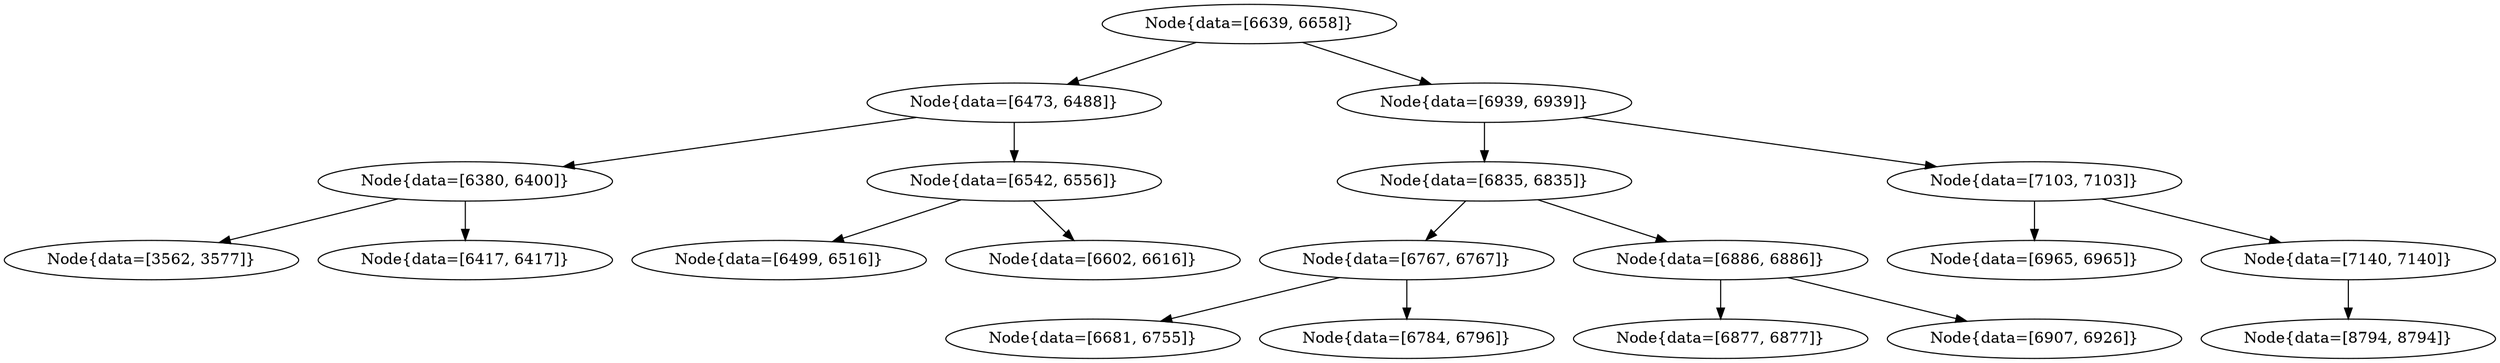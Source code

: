 digraph G{
50881953 [label="Node{data=[6639, 6658]}"]
50881953 -> 903627523
903627523 [label="Node{data=[6473, 6488]}"]
903627523 -> 1460129392
1460129392 [label="Node{data=[6380, 6400]}"]
1460129392 -> 287461508
287461508 [label="Node{data=[3562, 3577]}"]
1460129392 -> 1363610220
1363610220 [label="Node{data=[6417, 6417]}"]
903627523 -> 114593564
114593564 [label="Node{data=[6542, 6556]}"]
114593564 -> 1867097592
1867097592 [label="Node{data=[6499, 6516]}"]
114593564 -> 1819049701
1819049701 [label="Node{data=[6602, 6616]}"]
50881953 -> 93396334
93396334 [label="Node{data=[6939, 6939]}"]
93396334 -> 656400047
656400047 [label="Node{data=[6835, 6835]}"]
656400047 -> 89905617
89905617 [label="Node{data=[6767, 6767]}"]
89905617 -> 172954825
172954825 [label="Node{data=[6681, 6755]}"]
89905617 -> 129503875
129503875 [label="Node{data=[6784, 6796]}"]
656400047 -> 1586191997
1586191997 [label="Node{data=[6886, 6886]}"]
1586191997 -> 96829740
96829740 [label="Node{data=[6877, 6877]}"]
1586191997 -> 2011051009
2011051009 [label="Node{data=[6907, 6926]}"]
93396334 -> 808782963
808782963 [label="Node{data=[7103, 7103]}"]
808782963 -> 885638334
885638334 [label="Node{data=[6965, 6965]}"]
808782963 -> 489488362
489488362 [label="Node{data=[7140, 7140]}"]
489488362 -> 458534514
458534514 [label="Node{data=[8794, 8794]}"]
}